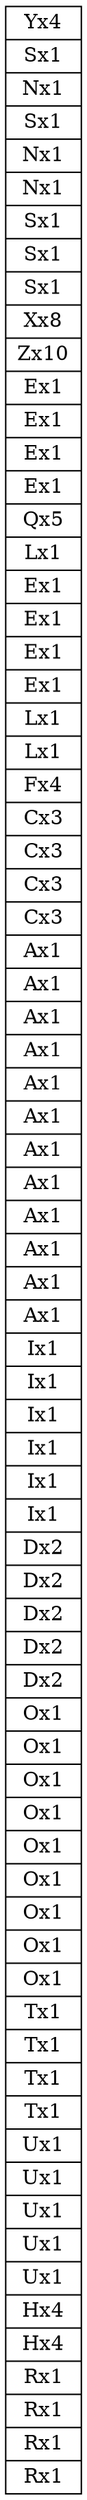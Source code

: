digraph G{
rankdir = LR;
node [shape= record,width=.1,height=.1];
node0[label ="Yx4|Sx1|Nx1|Sx1|Nx1|Nx1|Sx1|Sx1|Sx1|Xx8|Zx10|Ex1|Ex1|Ex1|Ex1|Qx5|Lx1|Ex1|Ex1|Ex1|Ex1|Lx1|Lx1|Fx4|Cx3|Cx3|Cx3|Cx3|Ax1|Ax1|Ax1|Ax1|Ax1|Ax1|Ax1|Ax1|Ax1|Ax1|Ax1|Ax1|Ix1|Ix1|Ix1|Ix1|Ix1|Ix1|Dx2|Dx2|Dx2|Dx2|Dx2|Ox1|Ox1|Ox1|Ox1|Ox1|Ox1|Ox1|Ox1|Ox1|Tx1|Tx1|Tx1|Tx1|Ux1|Ux1|Ux1|Ux1|Ux1|Hx4|Hx4|Rx1|Rx1|Rx1|Rx1",height=2.5];}